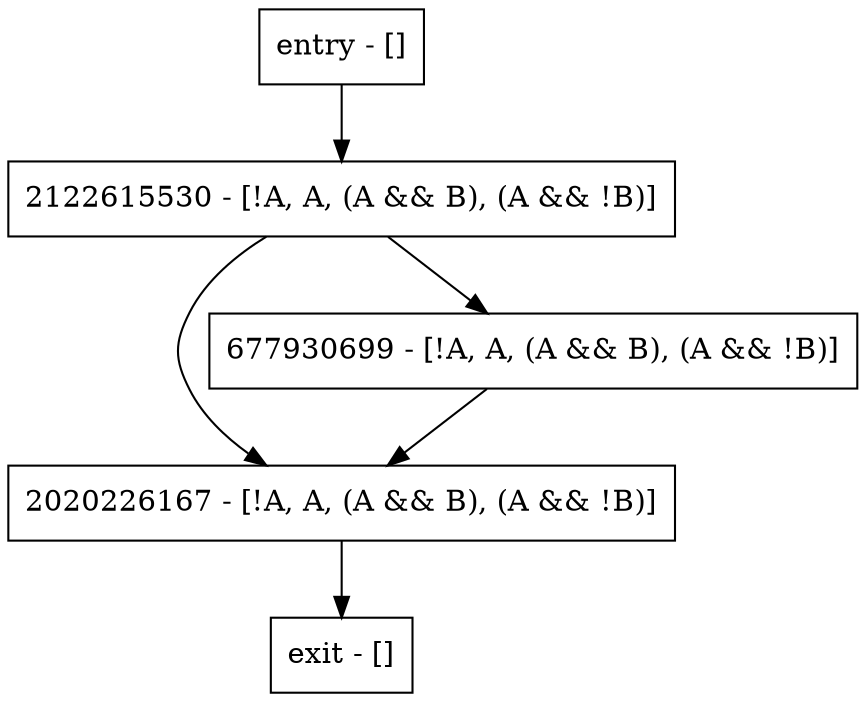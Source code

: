digraph main {
node [shape=record];
entry [label="entry - []"];
exit [label="exit - []"];
2122615530 [label="2122615530 - [!A, A, (A && B), (A && !B)]"];
2020226167 [label="2020226167 - [!A, A, (A && B), (A && !B)]"];
677930699 [label="677930699 - [!A, A, (A && B), (A && !B)]"];
entry;
exit;
entry -> 2122615530;
2122615530 -> 2020226167;
2122615530 -> 677930699;
2020226167 -> exit;
677930699 -> 2020226167;
}
